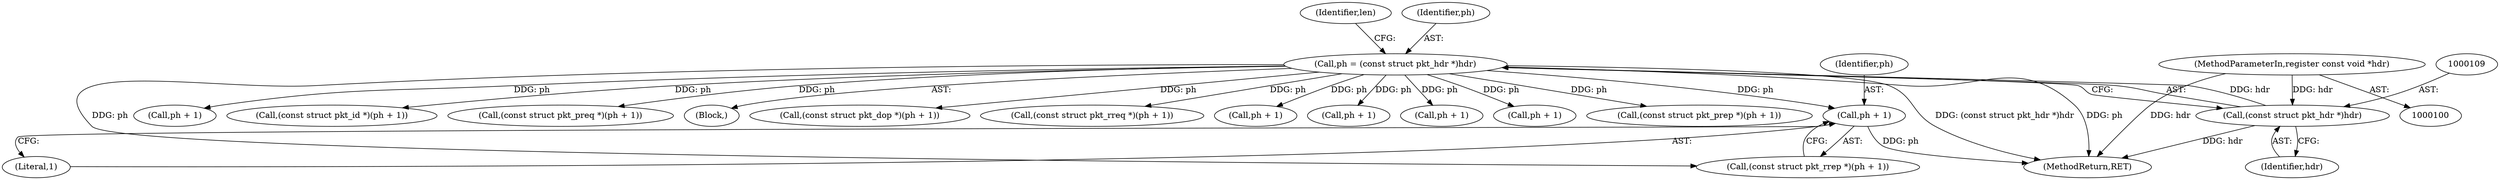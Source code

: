 digraph "0_tcpdump_cc356512f512e7fa423b3674db4bb31dbe40ffec_0@pointer" {
"1000201" [label="(Call,ph + 1)"];
"1000106" [label="(Call,ph = (const struct pkt_hdr *)hdr)"];
"1000108" [label="(Call,(const struct pkt_hdr *)hdr)"];
"1000102" [label="(MethodParameterIn,register const void *hdr)"];
"1000161" [label="(Call,ph + 1)"];
"1000159" [label="(Call,(const struct pkt_id *)(ph + 1))"];
"1000239" [label="(Call,(const struct pkt_preq *)(ph + 1))"];
"1000284" [label="(MethodReturn,RET)"];
"1000104" [label="(Block,)"];
"1000203" [label="(Literal,1)"];
"1000201" [label="(Call,ph + 1)"];
"1000202" [label="(Identifier,ph)"];
"1000219" [label="(Call,(const struct pkt_dop *)(ph + 1))"];
"1000179" [label="(Call,(const struct pkt_rreq *)(ph + 1))"];
"1000114" [label="(Identifier,len)"];
"1000261" [label="(Call,ph + 1)"];
"1000106" [label="(Call,ph = (const struct pkt_hdr *)hdr)"];
"1000241" [label="(Call,ph + 1)"];
"1000181" [label="(Call,ph + 1)"];
"1000221" [label="(Call,ph + 1)"];
"1000110" [label="(Identifier,hdr)"];
"1000199" [label="(Call,(const struct pkt_rrep *)(ph + 1))"];
"1000259" [label="(Call,(const struct pkt_prep *)(ph + 1))"];
"1000108" [label="(Call,(const struct pkt_hdr *)hdr)"];
"1000102" [label="(MethodParameterIn,register const void *hdr)"];
"1000107" [label="(Identifier,ph)"];
"1000201" -> "1000199"  [label="AST: "];
"1000201" -> "1000203"  [label="CFG: "];
"1000202" -> "1000201"  [label="AST: "];
"1000203" -> "1000201"  [label="AST: "];
"1000199" -> "1000201"  [label="CFG: "];
"1000201" -> "1000284"  [label="DDG: ph"];
"1000106" -> "1000201"  [label="DDG: ph"];
"1000106" -> "1000104"  [label="AST: "];
"1000106" -> "1000108"  [label="CFG: "];
"1000107" -> "1000106"  [label="AST: "];
"1000108" -> "1000106"  [label="AST: "];
"1000114" -> "1000106"  [label="CFG: "];
"1000106" -> "1000284"  [label="DDG: (const struct pkt_hdr *)hdr"];
"1000106" -> "1000284"  [label="DDG: ph"];
"1000108" -> "1000106"  [label="DDG: hdr"];
"1000106" -> "1000159"  [label="DDG: ph"];
"1000106" -> "1000161"  [label="DDG: ph"];
"1000106" -> "1000179"  [label="DDG: ph"];
"1000106" -> "1000181"  [label="DDG: ph"];
"1000106" -> "1000199"  [label="DDG: ph"];
"1000106" -> "1000219"  [label="DDG: ph"];
"1000106" -> "1000221"  [label="DDG: ph"];
"1000106" -> "1000239"  [label="DDG: ph"];
"1000106" -> "1000241"  [label="DDG: ph"];
"1000106" -> "1000259"  [label="DDG: ph"];
"1000106" -> "1000261"  [label="DDG: ph"];
"1000108" -> "1000110"  [label="CFG: "];
"1000109" -> "1000108"  [label="AST: "];
"1000110" -> "1000108"  [label="AST: "];
"1000108" -> "1000284"  [label="DDG: hdr"];
"1000102" -> "1000108"  [label="DDG: hdr"];
"1000102" -> "1000100"  [label="AST: "];
"1000102" -> "1000284"  [label="DDG: hdr"];
}
